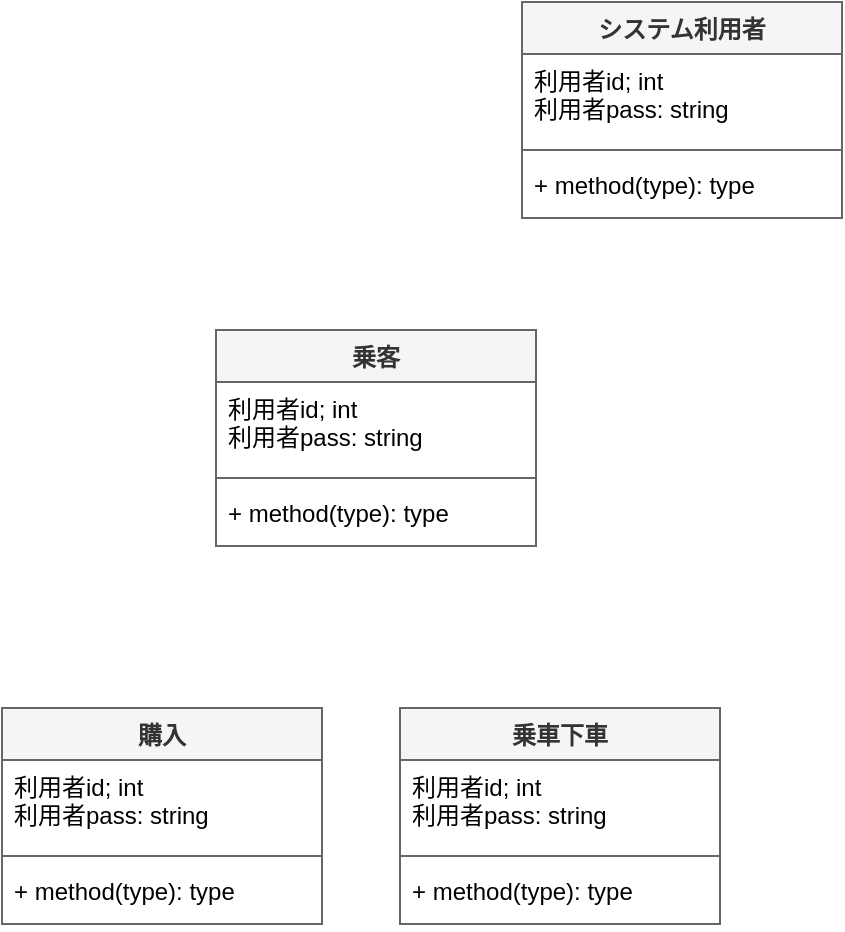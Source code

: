 <mxfile>
    <diagram id="bOp39fpDhQ8rur-COBGX" name="ページ1">
        <mxGraphModel dx="1177" dy="825" grid="0" gridSize="10" guides="1" tooltips="1" connect="1" arrows="1" fold="1" page="1" pageScale="1" pageWidth="827" pageHeight="1169" background="#ffffff" math="0" shadow="0">
            <root>
                <mxCell id="0"/>
                <mxCell id="1" parent="0"/>
                <mxCell id="5" value="システム利用者" style="swimlane;fontStyle=1;align=center;verticalAlign=top;childLayout=stackLayout;horizontal=1;startSize=26;horizontalStack=0;resizeParent=1;resizeParentMax=0;resizeLast=0;collapsible=1;marginBottom=0;fillColor=#f5f5f5;fontColor=#333333;strokeColor=#666666;" vertex="1" parent="1">
                    <mxGeometry x="334" y="108" width="160" height="108" as="geometry">
                        <mxRectangle x="334" y="180" width="120" height="30" as="alternateBounds"/>
                    </mxGeometry>
                </mxCell>
                <mxCell id="6" value="利用者id; int&#10;利用者pass: string" style="text;strokeColor=none;fillColor=none;align=left;verticalAlign=top;spacingLeft=4;spacingRight=4;overflow=hidden;rotatable=0;points=[[0,0.5],[1,0.5]];portConstraint=eastwest;fontColor=#000000;" vertex="1" parent="5">
                    <mxGeometry y="26" width="160" height="44" as="geometry"/>
                </mxCell>
                <mxCell id="7" value="" style="line;strokeWidth=1;fillColor=none;align=left;verticalAlign=middle;spacingTop=-1;spacingLeft=3;spacingRight=3;rotatable=0;labelPosition=right;points=[];portConstraint=eastwest;strokeColor=inherit;" vertex="1" parent="5">
                    <mxGeometry y="70" width="160" height="8" as="geometry"/>
                </mxCell>
                <mxCell id="8" value="+ method(type): type" style="text;strokeColor=none;fillColor=none;align=left;verticalAlign=top;spacingLeft=4;spacingRight=4;overflow=hidden;rotatable=0;points=[[0,0.5],[1,0.5]];portConstraint=eastwest;fontColor=#000000;" vertex="1" parent="5">
                    <mxGeometry y="78" width="160" height="30" as="geometry"/>
                </mxCell>
                <mxCell id="28" value="乗客" style="swimlane;fontStyle=1;align=center;verticalAlign=top;childLayout=stackLayout;horizontal=1;startSize=26;horizontalStack=0;resizeParent=1;resizeParentMax=0;resizeLast=0;collapsible=1;marginBottom=0;fillColor=#f5f5f5;fontColor=#333333;strokeColor=#666666;" vertex="1" parent="1">
                    <mxGeometry x="181" y="272" width="160" height="108" as="geometry">
                        <mxRectangle x="334" y="180" width="120" height="30" as="alternateBounds"/>
                    </mxGeometry>
                </mxCell>
                <mxCell id="29" value="利用者id; int&#10;利用者pass: string" style="text;strokeColor=none;fillColor=none;align=left;verticalAlign=top;spacingLeft=4;spacingRight=4;overflow=hidden;rotatable=0;points=[[0,0.5],[1,0.5]];portConstraint=eastwest;fontColor=#000000;" vertex="1" parent="28">
                    <mxGeometry y="26" width="160" height="44" as="geometry"/>
                </mxCell>
                <mxCell id="30" value="" style="line;strokeWidth=1;fillColor=none;align=left;verticalAlign=middle;spacingTop=-1;spacingLeft=3;spacingRight=3;rotatable=0;labelPosition=right;points=[];portConstraint=eastwest;strokeColor=inherit;" vertex="1" parent="28">
                    <mxGeometry y="70" width="160" height="8" as="geometry"/>
                </mxCell>
                <mxCell id="31" value="+ method(type): type" style="text;strokeColor=none;fillColor=none;align=left;verticalAlign=top;spacingLeft=4;spacingRight=4;overflow=hidden;rotatable=0;points=[[0,0.5],[1,0.5]];portConstraint=eastwest;fontColor=#000000;" vertex="1" parent="28">
                    <mxGeometry y="78" width="160" height="30" as="geometry"/>
                </mxCell>
                <mxCell id="32" value="購入" style="swimlane;fontStyle=1;align=center;verticalAlign=top;childLayout=stackLayout;horizontal=1;startSize=26;horizontalStack=0;resizeParent=1;resizeParentMax=0;resizeLast=0;collapsible=1;marginBottom=0;fillColor=#f5f5f5;fontColor=#333333;strokeColor=#666666;" vertex="1" parent="1">
                    <mxGeometry x="74" y="461" width="160" height="108" as="geometry">
                        <mxRectangle x="334" y="180" width="120" height="30" as="alternateBounds"/>
                    </mxGeometry>
                </mxCell>
                <mxCell id="33" value="利用者id; int&#10;利用者pass: string" style="text;strokeColor=none;fillColor=none;align=left;verticalAlign=top;spacingLeft=4;spacingRight=4;overflow=hidden;rotatable=0;points=[[0,0.5],[1,0.5]];portConstraint=eastwest;fontColor=#000000;" vertex="1" parent="32">
                    <mxGeometry y="26" width="160" height="44" as="geometry"/>
                </mxCell>
                <mxCell id="34" value="" style="line;strokeWidth=1;fillColor=none;align=left;verticalAlign=middle;spacingTop=-1;spacingLeft=3;spacingRight=3;rotatable=0;labelPosition=right;points=[];portConstraint=eastwest;strokeColor=inherit;" vertex="1" parent="32">
                    <mxGeometry y="70" width="160" height="8" as="geometry"/>
                </mxCell>
                <mxCell id="35" value="+ method(type): type" style="text;strokeColor=none;fillColor=none;align=left;verticalAlign=top;spacingLeft=4;spacingRight=4;overflow=hidden;rotatable=0;points=[[0,0.5],[1,0.5]];portConstraint=eastwest;fontColor=#000000;" vertex="1" parent="32">
                    <mxGeometry y="78" width="160" height="30" as="geometry"/>
                </mxCell>
                <mxCell id="36" value="乗車下車" style="swimlane;fontStyle=1;align=center;verticalAlign=top;childLayout=stackLayout;horizontal=1;startSize=26;horizontalStack=0;resizeParent=1;resizeParentMax=0;resizeLast=0;collapsible=1;marginBottom=0;fillColor=#f5f5f5;fontColor=#333333;strokeColor=#666666;" vertex="1" parent="1">
                    <mxGeometry x="273" y="461" width="160" height="108" as="geometry">
                        <mxRectangle x="334" y="180" width="120" height="30" as="alternateBounds"/>
                    </mxGeometry>
                </mxCell>
                <mxCell id="37" value="利用者id; int&#10;利用者pass: string" style="text;strokeColor=none;fillColor=none;align=left;verticalAlign=top;spacingLeft=4;spacingRight=4;overflow=hidden;rotatable=0;points=[[0,0.5],[1,0.5]];portConstraint=eastwest;fontColor=#000000;" vertex="1" parent="36">
                    <mxGeometry y="26" width="160" height="44" as="geometry"/>
                </mxCell>
                <mxCell id="38" value="" style="line;strokeWidth=1;fillColor=none;align=left;verticalAlign=middle;spacingTop=-1;spacingLeft=3;spacingRight=3;rotatable=0;labelPosition=right;points=[];portConstraint=eastwest;strokeColor=inherit;" vertex="1" parent="36">
                    <mxGeometry y="70" width="160" height="8" as="geometry"/>
                </mxCell>
                <mxCell id="39" value="+ method(type): type" style="text;strokeColor=none;fillColor=none;align=left;verticalAlign=top;spacingLeft=4;spacingRight=4;overflow=hidden;rotatable=0;points=[[0,0.5],[1,0.5]];portConstraint=eastwest;fontColor=#000000;" vertex="1" parent="36">
                    <mxGeometry y="78" width="160" height="30" as="geometry"/>
                </mxCell>
            </root>
        </mxGraphModel>
    </diagram>
</mxfile>